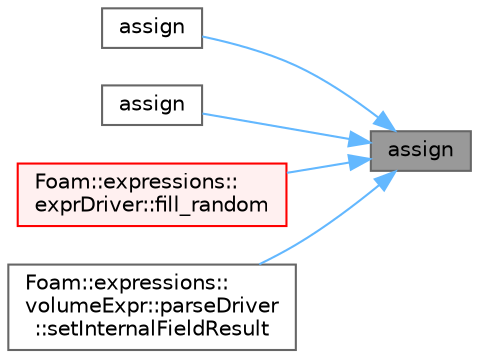 digraph "assign"
{
 // LATEX_PDF_SIZE
  bgcolor="transparent";
  edge [fontname=Helvetica,fontsize=10,labelfontname=Helvetica,labelfontsize=10];
  node [fontname=Helvetica,fontsize=10,shape=box,height=0.2,width=0.4];
  rankdir="RL";
  Node1 [id="Node000001",label="assign",height=0.2,width=0.4,color="gray40", fillcolor="grey60", style="filled", fontcolor="black",tooltip=" "];
  Node1 -> Node2 [id="edge1_Node000001_Node000002",dir="back",color="steelblue1",style="solid",tooltip=" "];
  Node2 [id="Node000002",label="assign",height=0.2,width=0.4,color="grey40", fillcolor="white", style="filled",URL="$namespaceFoam_1_1FieldOps.html#a29ae4bcd6645b8369f8a41e096f790f8",tooltip=" "];
  Node1 -> Node3 [id="edge2_Node000001_Node000003",dir="back",color="steelblue1",style="solid",tooltip=" "];
  Node3 [id="Node000003",label="assign",height=0.2,width=0.4,color="grey40", fillcolor="white", style="filled",URL="$namespaceFoam_1_1FieldOps.html#a73f83e96caf89d391a22d24fbfeda3db",tooltip=" "];
  Node1 -> Node4 [id="edge3_Node000001_Node000004",dir="back",color="steelblue1",style="solid",tooltip=" "];
  Node4 [id="Node000004",label="Foam::expressions::\lexprDriver::fill_random",height=0.2,width=0.4,color="red", fillcolor="#FFF0F0", style="filled",URL="$classFoam_1_1expressions_1_1exprDriver.html#a0da285bba744f7b70940cd175af348f0",tooltip=" "];
  Node1 -> Node7 [id="edge4_Node000001_Node000007",dir="back",color="steelblue1",style="solid",tooltip=" "];
  Node7 [id="Node000007",label="Foam::expressions::\lvolumeExpr::parseDriver\l::setInternalFieldResult",height=0.2,width=0.4,color="grey40", fillcolor="white", style="filled",URL="$classFoam_1_1expressions_1_1volumeExpr_1_1parseDriver.html#acc68d3e0f1114054d6127d3ea6fdd5ac",tooltip=" "];
}
